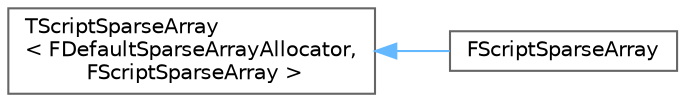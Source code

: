 digraph "Graphical Class Hierarchy"
{
 // INTERACTIVE_SVG=YES
 // LATEX_PDF_SIZE
  bgcolor="transparent";
  edge [fontname=Helvetica,fontsize=10,labelfontname=Helvetica,labelfontsize=10];
  node [fontname=Helvetica,fontsize=10,shape=box,height=0.2,width=0.4];
  rankdir="LR";
  Node0 [id="Node000000",label="TScriptSparseArray\l\< FDefaultSparseArrayAllocator,\l FScriptSparseArray \>",height=0.2,width=0.4,color="grey40", fillcolor="white", style="filled",URL="$d1/d3a/classTScriptSparseArray.html",tooltip=" "];
  Node0 -> Node1 [id="edge8383_Node000000_Node000001",dir="back",color="steelblue1",style="solid",tooltip=" "];
  Node1 [id="Node000001",label="FScriptSparseArray",height=0.2,width=0.4,color="grey40", fillcolor="white", style="filled",URL="$d0/d69/classFScriptSparseArray.html",tooltip=" "];
}
